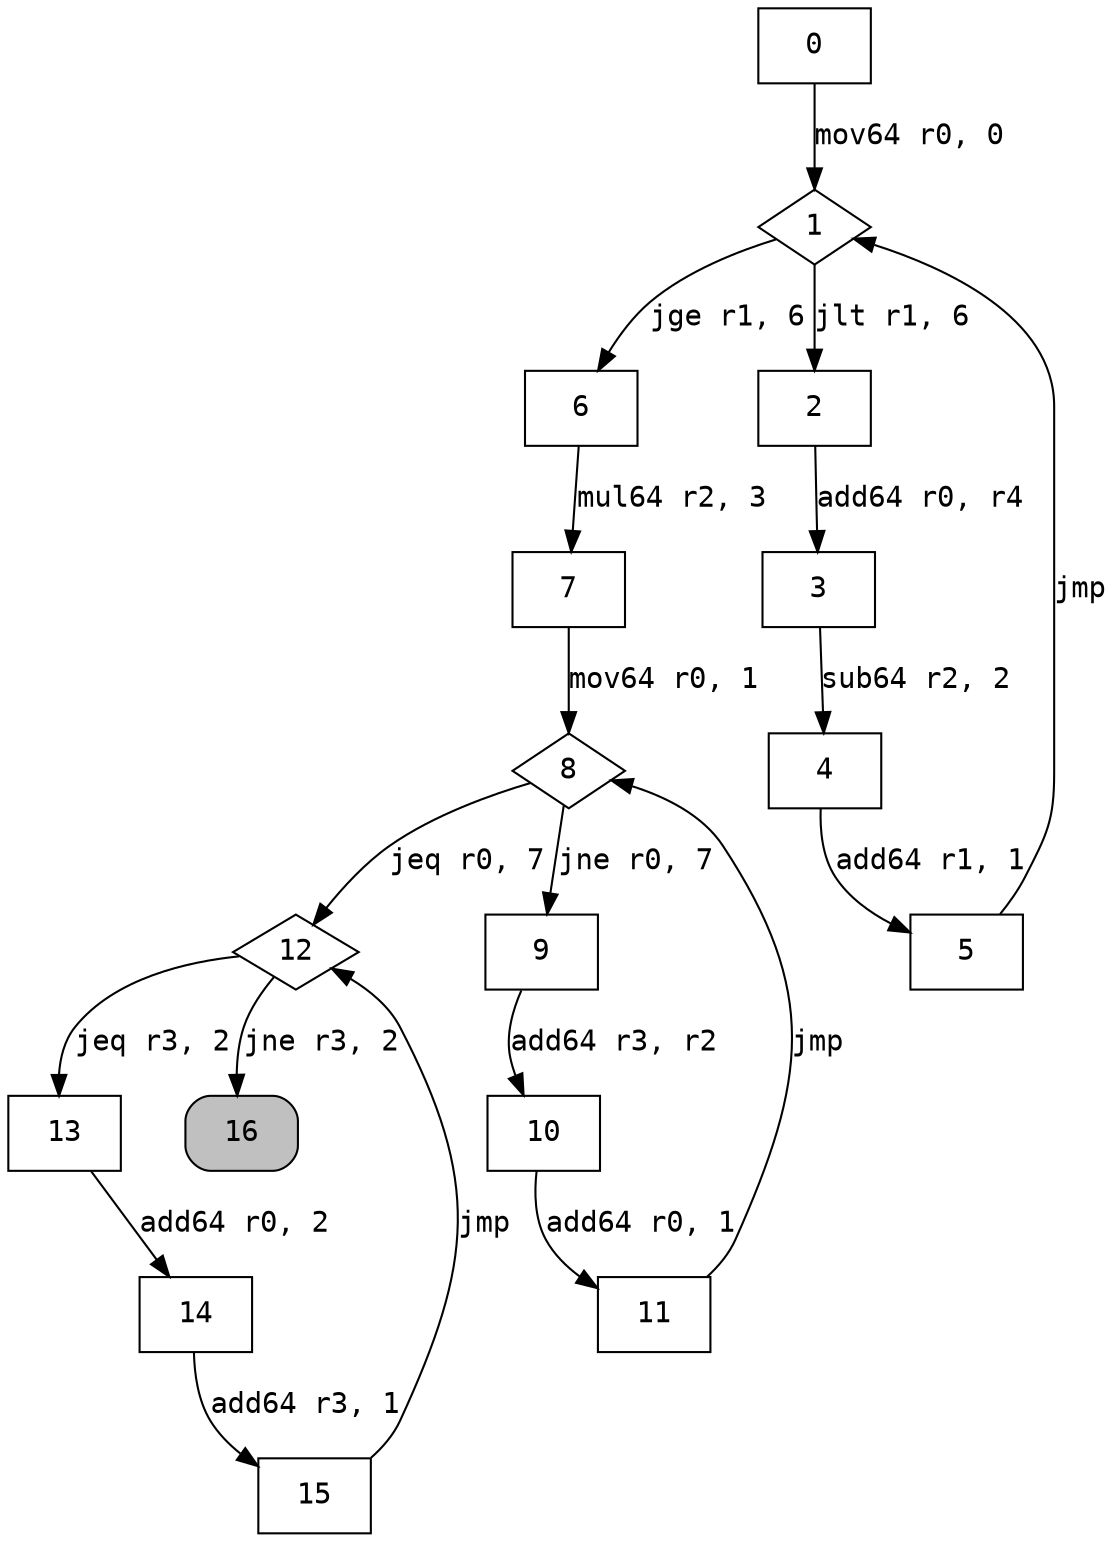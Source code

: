 digraph cfg { 
node [fontname="monospace"];
node [shape=box];
edge [fontname="monospace"];
  0 -> 1 [label="mov64 r0, 0"];
  1 -> 6 [label="jge r1, 6"];
  1 -> 2 [label="jlt r1, 6"];
  2 -> 3 [label="add64 r0, r4"];
  3 -> 4 [label="sub64 r2, 2"];
  4 -> 5 [label="add64 r1, 1"];
  5 -> 1 [label="jmp"];
  6 -> 7 [label="mul64 r2, 3"];
  7 -> 8 [label="mov64 r0, 1"];
  8 -> 12 [label="jeq r0, 7"];
  8 -> 9 [label="jne r0, 7"];
  9 -> 10 [label="add64 r3, r2"];
  10 -> 11 [label="add64 r0, 1"];
  11 -> 8 [label="jmp"];
  12 -> 13 [label="jeq r3, 2"];
  12 -> 16 [label="jne r3, 2"];
  13 -> 14 [label="add64 r0, 2"];
  14 -> 15 [label="add64 r3, 1"];
  15 -> 12 [label="jmp"];
1 [shape=diamond];
8 [shape=diamond];
12 [shape=diamond];
16 [style="rounded,filled",fillcolor=grey];
}